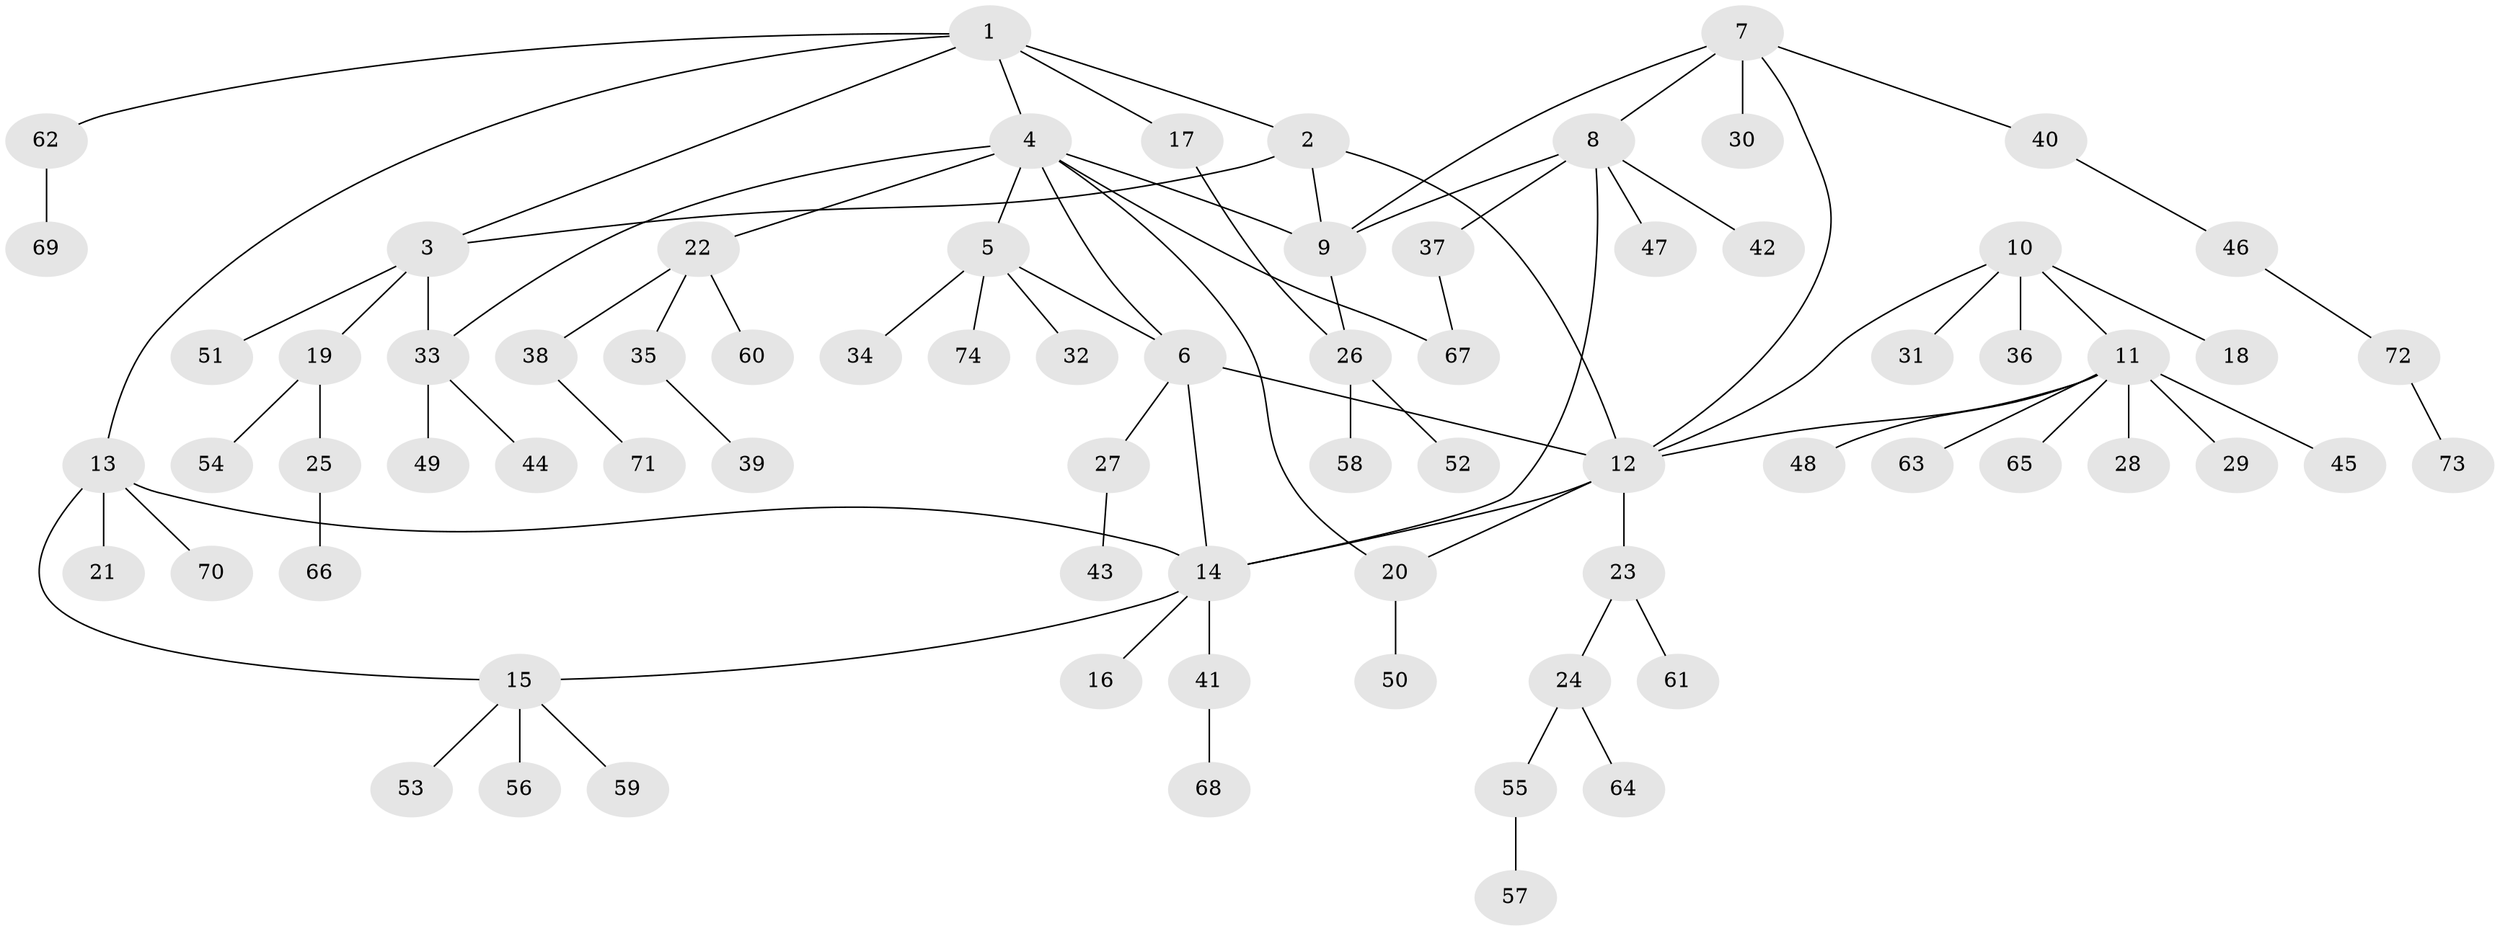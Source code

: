 // coarse degree distribution, {10: 0.02702702702702703, 8: 0.02702702702702703, 5: 0.02702702702702703, 7: 0.02702702702702703, 1: 0.8108108108108109, 9: 0.02702702702702703, 3: 0.02702702702702703, 4: 0.02702702702702703}
// Generated by graph-tools (version 1.1) at 2025/57/03/04/25 21:57:13]
// undirected, 74 vertices, 88 edges
graph export_dot {
graph [start="1"]
  node [color=gray90,style=filled];
  1;
  2;
  3;
  4;
  5;
  6;
  7;
  8;
  9;
  10;
  11;
  12;
  13;
  14;
  15;
  16;
  17;
  18;
  19;
  20;
  21;
  22;
  23;
  24;
  25;
  26;
  27;
  28;
  29;
  30;
  31;
  32;
  33;
  34;
  35;
  36;
  37;
  38;
  39;
  40;
  41;
  42;
  43;
  44;
  45;
  46;
  47;
  48;
  49;
  50;
  51;
  52;
  53;
  54;
  55;
  56;
  57;
  58;
  59;
  60;
  61;
  62;
  63;
  64;
  65;
  66;
  67;
  68;
  69;
  70;
  71;
  72;
  73;
  74;
  1 -- 2;
  1 -- 3;
  1 -- 4;
  1 -- 13;
  1 -- 17;
  1 -- 62;
  2 -- 3;
  2 -- 9;
  2 -- 12;
  3 -- 19;
  3 -- 33;
  3 -- 51;
  4 -- 5;
  4 -- 6;
  4 -- 9;
  4 -- 20;
  4 -- 22;
  4 -- 33;
  4 -- 67;
  5 -- 6;
  5 -- 32;
  5 -- 34;
  5 -- 74;
  6 -- 12;
  6 -- 14;
  6 -- 27;
  7 -- 8;
  7 -- 9;
  7 -- 12;
  7 -- 30;
  7 -- 40;
  8 -- 9;
  8 -- 14;
  8 -- 37;
  8 -- 42;
  8 -- 47;
  9 -- 26;
  10 -- 11;
  10 -- 12;
  10 -- 18;
  10 -- 31;
  10 -- 36;
  11 -- 12;
  11 -- 28;
  11 -- 29;
  11 -- 45;
  11 -- 48;
  11 -- 63;
  11 -- 65;
  12 -- 14;
  12 -- 20;
  12 -- 23;
  13 -- 14;
  13 -- 15;
  13 -- 21;
  13 -- 70;
  14 -- 15;
  14 -- 16;
  14 -- 41;
  15 -- 53;
  15 -- 56;
  15 -- 59;
  17 -- 26;
  19 -- 25;
  19 -- 54;
  20 -- 50;
  22 -- 35;
  22 -- 38;
  22 -- 60;
  23 -- 24;
  23 -- 61;
  24 -- 55;
  24 -- 64;
  25 -- 66;
  26 -- 52;
  26 -- 58;
  27 -- 43;
  33 -- 44;
  33 -- 49;
  35 -- 39;
  37 -- 67;
  38 -- 71;
  40 -- 46;
  41 -- 68;
  46 -- 72;
  55 -- 57;
  62 -- 69;
  72 -- 73;
}
